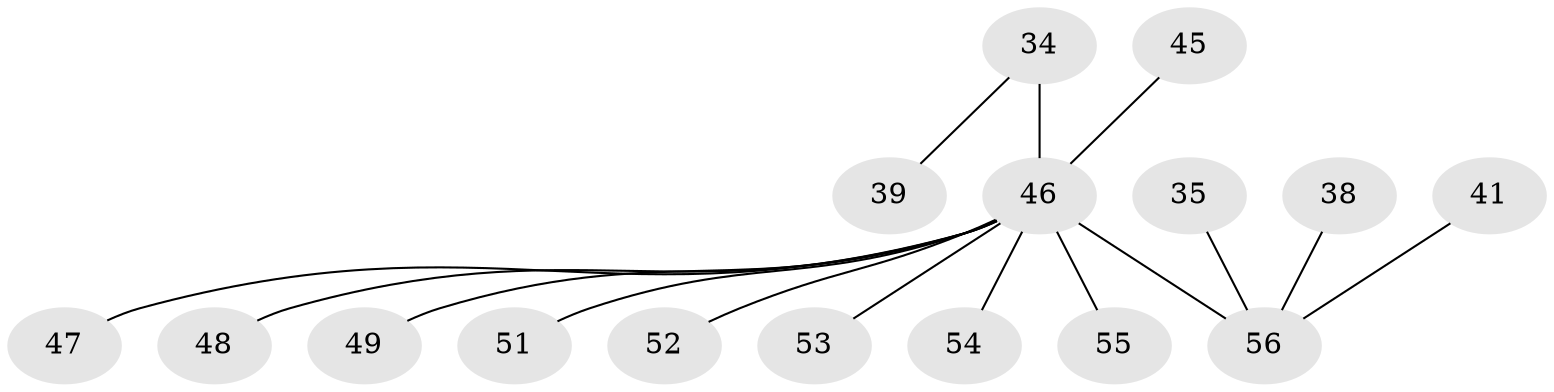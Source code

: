 // original degree distribution, {1: 0.5535714285714286, 14: 0.017857142857142856, 20: 0.017857142857142856, 2: 0.23214285714285715, 4: 0.03571428571428571, 8: 0.03571428571428571, 3: 0.08928571428571429, 6: 0.017857142857142856}
// Generated by graph-tools (version 1.1) at 2025/51/03/04/25 21:51:48]
// undirected, 16 vertices, 15 edges
graph export_dot {
graph [start="1"]
  node [color=gray90,style=filled];
  34 [super="+28"];
  35;
  38;
  39;
  41;
  45 [super="+10"];
  46 [super="+44"];
  47;
  48;
  49 [super="+13"];
  51 [super="+24+50"];
  52;
  53;
  54;
  55 [super="+7"];
  56 [super="+32+16+4+20"];
  34 -- 39;
  34 -- 46 [weight=4];
  35 -- 56;
  38 -- 56;
  41 -- 56;
  45 -- 46 [weight=2];
  46 -- 47;
  46 -- 48;
  46 -- 49;
  46 -- 51 [weight=2];
  46 -- 52;
  46 -- 53;
  46 -- 54;
  46 -- 55;
  46 -- 56 [weight=8];
}
